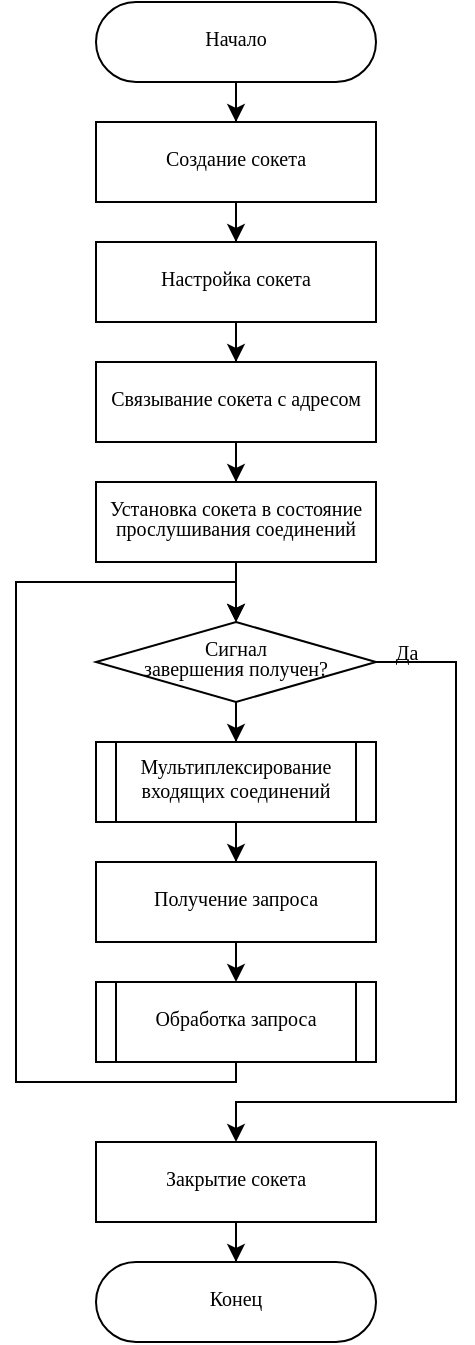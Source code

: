 <mxfile version="22.1.5" type="device" pages="2">
  <diagram name="server" id="3GZDw-Ux-R_MAB9z6OX-">
    <mxGraphModel dx="755" dy="418" grid="1" gridSize="10" guides="1" tooltips="1" connect="1" arrows="1" fold="1" page="1" pageScale="1" pageWidth="827" pageHeight="1169" math="0" shadow="0">
      <root>
        <mxCell id="0" />
        <mxCell id="1" parent="0" />
        <mxCell id="COaiIgmRQNt-t4b28p5L-15" style="edgeStyle=orthogonalEdgeStyle;rounded=0;orthogonalLoop=1;jettySize=auto;html=1;entryX=0.5;entryY=0;entryDx=0;entryDy=0;fontFamily=Times New Roman;fontSize=10;" parent="1" source="COaiIgmRQNt-t4b28p5L-1" target="COaiIgmRQNt-t4b28p5L-3" edge="1">
          <mxGeometry relative="1" as="geometry" />
        </mxCell>
        <mxCell id="COaiIgmRQNt-t4b28p5L-1" value="&lt;p style=&quot;line-height: 1; font-size: 10px;&quot;&gt;Начало&lt;/p&gt;" style="shape=stencil(vZXxboMgEMafhj9dUNwDLG57j6u9KimCQVbt2w9Bs6LVrZvOmJj7PvzdHZyRsKwpoUaSUAkVEvZKksSgrrgEo7QNrFN6OaU+bH0YjzE0NebGixfQHA4CvdMYrc7Y8qMZEFyWqLnpXfZG6Itd098sy5WUFsKVbALnxrcw4NK+SzsPG9Jfg6i2/AptB0ORXiXJ+8+xT8/7gOOd6g2xY/Wb17sdOKw43uvgNgPHv8eyzCpLw82yA+TnQqsPebxbzIkLkSvRf4fUP10ukjA6XOvN1NB/eDNjtCt1wa8uJ8eSrrJHBOh8kTBEeuLqaxgL0AVGFhSdBBTBbjYtYj2Xuwg63kRaGeg3Nci2Xq7g8qbj+H7BD3Q8JaR/6Jn+S88PnbKb3tkQOXVhcu3MKo3fjLT/LaxkXVzgUs8yONX/xpzwCQ==);whiteSpace=wrap;html=1;aspect=fixed;fontFamily=Times New Roman;fontSize=10;spacingBottom=4;" parent="1" vertex="1">
          <mxGeometry x="310" y="80" width="140" height="40" as="geometry" />
        </mxCell>
        <mxCell id="COaiIgmRQNt-t4b28p5L-2" value="&lt;p style=&quot;line-height: 1; font-size: 10px;&quot;&gt;Конец&lt;/p&gt;" style="shape=stencil(vZXxboMgEMafhj9dUNwDLG57j6u9KimCQVbt2w9Bs6LVrZvOmJj7PvzdHZyRsKwpoUaSUAkVEvZKksSgrrgEo7QNrFN6OaU+bH0YjzE0NebGixfQHA4CvdMYrc7Y8qMZEFyWqLnpXfZG6Itd098sy5WUFsKVbALnxrcw4NK+SzsPG9Jfg6i2/AptB0ORXiXJ+8+xT8/7gOOd6g2xY/Wb17sdOKw43uvgNgPHv8eyzCpLw82yA+TnQqsPebxbzIkLkSvRf4fUP10ukjA6XOvN1NB/eDNjtCt1wa8uJ8eSrrJHBOh8kTBEeuLqaxgL0AVGFhSdBBTBbjYtYj2Xuwg63kRaGeg3Nci2Xq7g8qbj+H7BD3Q8JaR/6Jn+S88PnbKb3tkQOXVhcu3MKo3fjLT/LaxkXVzgUs8yONX/xpzwCQ==);whiteSpace=wrap;html=1;aspect=fixed;fontFamily=Times New Roman;fontSize=10;spacingBottom=4;" parent="1" vertex="1">
          <mxGeometry x="310" y="710" width="140" height="40" as="geometry" />
        </mxCell>
        <mxCell id="COaiIgmRQNt-t4b28p5L-16" style="edgeStyle=orthogonalEdgeStyle;rounded=0;orthogonalLoop=1;jettySize=auto;html=1;entryX=0.5;entryY=0;entryDx=0;entryDy=0;fontFamily=Times New Roman;fontSize=10;" parent="1" source="COaiIgmRQNt-t4b28p5L-3" target="COaiIgmRQNt-t4b28p5L-4" edge="1">
          <mxGeometry relative="1" as="geometry" />
        </mxCell>
        <mxCell id="COaiIgmRQNt-t4b28p5L-3" value="&lt;p style=&quot;line-height: 1; font-size: 10px;&quot;&gt;Создание сокета&lt;/p&gt;" style="shape=stencil(tVTRboMwDPyavFYh2T5gYtt/pKlXotIkcrJ1/fuaGKQiBq0mQEjgu3B3Bhyh69SYCEJJb84g9LtQKmKwkBLdEdww9iK5vHBZDbVJEWxm8MegM/sWmEkZwwku7pB7CecbQJc7Vn8I+UZrulPXNnhPIi74NGLueBIzztOz8pfFevvrqIqkf4YM2IdkVKjP52V3r9sIVxvlHcsO6VfPu57wOHG11YdbTbj6v6yuCZn7uXW9N/Z0xPDtD3+G+XJta0MbkEq+Fi+htOyP5Wai6QZvQgw0dmO7PE4PRn/OmPCJd0FnGqZWA8KDN8G7yYLr7IJiPXEoKG99BbgB);whiteSpace=wrap;html=1;aspect=fixed;fontFamily=Times New Roman;fontSize=10;spacingBottom=4;" parent="1" vertex="1">
          <mxGeometry x="310" y="140" width="140" height="40" as="geometry" />
        </mxCell>
        <mxCell id="COaiIgmRQNt-t4b28p5L-17" style="edgeStyle=orthogonalEdgeStyle;rounded=0;orthogonalLoop=1;jettySize=auto;html=1;entryX=0.5;entryY=0;entryDx=0;entryDy=0;fontFamily=Times New Roman;fontSize=10;" parent="1" source="COaiIgmRQNt-t4b28p5L-4" target="COaiIgmRQNt-t4b28p5L-6" edge="1">
          <mxGeometry relative="1" as="geometry" />
        </mxCell>
        <mxCell id="COaiIgmRQNt-t4b28p5L-4" value="&lt;p style=&quot;line-height: 1; font-size: 10px;&quot;&gt;Настройка сокета&lt;/p&gt;" style="shape=stencil(tVTRboMwDPyavFYh2T5gYtt/pKlXotIkcrJ1/fuaGKQiBq0mQEjgu3B3Bhyh69SYCEJJb84g9LtQKmKwkBLdEdww9iK5vHBZDbVJEWxm8MegM/sWmEkZwwku7pB7CecbQJc7Vn8I+UZrulPXNnhPIi74NGLueBIzztOz8pfFevvrqIqkf4YM2IdkVKjP52V3r9sIVxvlHcsO6VfPu57wOHG11YdbTbj6v6yuCZn7uXW9N/Z0xPDtD3+G+XJta0MbkEq+Fi+htOyP5Wai6QZvQgw0dmO7PE4PRn/OmPCJd0FnGqZWA8KDN8G7yYLr7IJiPXEoKG99BbgB);whiteSpace=wrap;html=1;aspect=fixed;fontFamily=Times New Roman;fontSize=10;spacingBottom=4;" parent="1" vertex="1">
          <mxGeometry x="310" y="200" width="140" height="40" as="geometry" />
        </mxCell>
        <mxCell id="COaiIgmRQNt-t4b28p5L-18" style="edgeStyle=orthogonalEdgeStyle;rounded=0;orthogonalLoop=1;jettySize=auto;html=1;entryX=0.5;entryY=0;entryDx=0;entryDy=0;fontFamily=Times New Roman;fontSize=10;" parent="1" source="COaiIgmRQNt-t4b28p5L-6" target="COaiIgmRQNt-t4b28p5L-7" edge="1">
          <mxGeometry relative="1" as="geometry" />
        </mxCell>
        <mxCell id="COaiIgmRQNt-t4b28p5L-6" value="&lt;p style=&quot;line-height: 1; font-size: 10px;&quot;&gt;Связывание сокета с адресом&lt;/p&gt;" style="shape=stencil(tVTRboMwDPyavFYh2T5gYtt/pKlXotIkcrJ1/fuaGKQiBq0mQEjgu3B3Bhyh69SYCEJJb84g9LtQKmKwkBLdEdww9iK5vHBZDbVJEWxm8MegM/sWmEkZwwku7pB7CecbQJc7Vn8I+UZrulPXNnhPIi74NGLueBIzztOz8pfFevvrqIqkf4YM2IdkVKjP52V3r9sIVxvlHcsO6VfPu57wOHG11YdbTbj6v6yuCZn7uXW9N/Z0xPDtD3+G+XJta0MbkEq+Fi+htOyP5Wai6QZvQgw0dmO7PE4PRn/OmPCJd0FnGqZWA8KDN8G7yYLr7IJiPXEoKG99BbgB);whiteSpace=wrap;html=1;aspect=fixed;fontFamily=Times New Roman;fontSize=10;spacingBottom=4;" parent="1" vertex="1">
          <mxGeometry x="310" y="260" width="140" height="40" as="geometry" />
        </mxCell>
        <mxCell id="COaiIgmRQNt-t4b28p5L-20" style="edgeStyle=orthogonalEdgeStyle;rounded=0;orthogonalLoop=1;jettySize=auto;html=1;entryX=0.5;entryY=0;entryDx=0;entryDy=0;fontFamily=Times New Roman;fontSize=10;" parent="1" source="COaiIgmRQNt-t4b28p5L-7" target="COaiIgmRQNt-t4b28p5L-8" edge="1">
          <mxGeometry relative="1" as="geometry" />
        </mxCell>
        <mxCell id="COaiIgmRQNt-t4b28p5L-7" value="&lt;p style=&quot;line-height: 1; font-size: 10px;&quot;&gt;Установка сокета в состояние прослушивания соединений&lt;/p&gt;" style="shape=stencil(tVTRboMwDPyavFYh2T5gYtt/pKlXotIkcrJ1/fuaGKQiBq0mQEjgu3B3Bhyh69SYCEJJb84g9LtQKmKwkBLdEdww9iK5vHBZDbVJEWxm8MegM/sWmEkZwwku7pB7CecbQJc7Vn8I+UZrulPXNnhPIi74NGLueBIzztOz8pfFevvrqIqkf4YM2IdkVKjP52V3r9sIVxvlHcsO6VfPu57wOHG11YdbTbj6v6yuCZn7uXW9N/Z0xPDtD3+G+XJta0MbkEq+Fi+htOyP5Wai6QZvQgw0dmO7PE4PRn/OmPCJd0FnGqZWA8KDN8G7yYLr7IJiPXEoKG99BbgB);whiteSpace=wrap;html=1;aspect=fixed;fontFamily=Times New Roman;fontSize=10;spacingBottom=4;" parent="1" vertex="1">
          <mxGeometry x="310" y="320" width="140" height="40" as="geometry" />
        </mxCell>
        <mxCell id="COaiIgmRQNt-t4b28p5L-21" style="edgeStyle=orthogonalEdgeStyle;rounded=0;orthogonalLoop=1;jettySize=auto;html=1;entryX=0.5;entryY=0;entryDx=0;entryDy=0;fontFamily=Times New Roman;fontSize=10;" parent="1" source="COaiIgmRQNt-t4b28p5L-8" target="COaiIgmRQNt-t4b28p5L-10" edge="1">
          <mxGeometry relative="1" as="geometry" />
        </mxCell>
        <mxCell id="COaiIgmRQNt-t4b28p5L-22" style="edgeStyle=orthogonalEdgeStyle;rounded=0;orthogonalLoop=1;jettySize=auto;html=1;entryX=0.5;entryY=0;entryDx=0;entryDy=0;fontFamily=Times New Roman;fontSize=10;" parent="1" source="COaiIgmRQNt-t4b28p5L-8" target="COaiIgmRQNt-t4b28p5L-14" edge="1">
          <mxGeometry relative="1" as="geometry">
            <Array as="points">
              <mxPoint x="490" y="410" />
              <mxPoint x="490" y="630" />
              <mxPoint x="380" y="630" />
            </Array>
          </mxGeometry>
        </mxCell>
        <mxCell id="COaiIgmRQNt-t4b28p5L-8" value="&lt;p style=&quot;line-height: 1; font-size: 10px;&quot;&gt;Сигнал&lt;br style=&quot;font-size: 10px;&quot;&gt;завершения получен?&lt;/p&gt;" style="shape=stencil(tZTdboQgEIWfhtsGYZu9bmz7HixOK1kEA3S3ffsdAdu1/rQxakx0zuA3B0YgvPS1aIEwakQDhD8TxiqQyitr8BX1OokHmsJrCos+Fr4FGZJ4EU6Jk4aU8cHZM1xVFTJCmRqcCl2WvxD6hGO6m5fSGoMQLOkHmbs8woQy+C39TLBc/msQtchvIIDLJpNK2Ov/sQ+P+4CLnfwOsb37zf1uBx46LvZq3GbgYj2Wl6jM/dy8PAl5fnf2w1STZt6U1tJq6zBMz1iLME7ztTyZVnQbb5To0429wM8sj5P7aRrdE7Qyd4TvEyEj1jB+uTisQKwxIbX1sLCSqI8WM6ozHcTeWQd/tDYdjwtVZwfE0qMKUU2HeRRu);whiteSpace=wrap;html=1;aspect=fixed;fontFamily=Times New Roman;fontSize=10;spacingBottom=4;rounded=0;shadow=0;sketch=0;spacingLeft=20;spacingRight=20;" parent="1" vertex="1">
          <mxGeometry x="310" y="390" width="140" height="40" as="geometry" />
        </mxCell>
        <mxCell id="mNc7dXJnAxGOPjSWPB6e-1" style="edgeStyle=orthogonalEdgeStyle;rounded=0;orthogonalLoop=1;jettySize=auto;html=1;entryX=0.5;entryY=0;entryDx=0;entryDy=0;" edge="1" parent="1" source="COaiIgmRQNt-t4b28p5L-10" target="COaiIgmRQNt-t4b28p5L-11">
          <mxGeometry relative="1" as="geometry" />
        </mxCell>
        <mxCell id="COaiIgmRQNt-t4b28p5L-10" value="Мультиплексирование входящих соединений" style="shape=stencil(tVVRboQgED0Nvw1Ce4DGtvdg2Wkli0CA7ra37wiSrFHcdqvGxMx78uYN4yDhbeiEA8KoET0Q/kIYcx6ctxJCwACZLsOPNIeXHDYlFsGBjBk8C6/EQUNmQvT2BBd1jKOEMh14FQeWvxL6jO8MN2+lNQZFlDVhwlzxKCaUwbX0K4uN6b8nkUP9HiL40WRGCXv7vezD0z7CzU5+p7LF/eZ+txOeOm72atxmws39srxFpPZx8/Yg5OnD209zXDTzrrSWVluPYX6mXIRxOl7rxTgxDN6MKLQfxnZ9nG6Mfi0x4rPcCa0UjKVaDzd2Ip8m95fb2zNcNXWx3mXpoqCVqSus70nFBP+/C/4XG8utKVx1h9OyWYsSmn8fCfgB);whiteSpace=wrap;html=1;aspect=fixed;fontFamily=Times New Roman;fontSize=10;spacingBottom=4;rounded=0;shadow=0;sketch=0;spacingLeft=10;spacingRight=10;" parent="1" vertex="1">
          <mxGeometry x="310" y="450" width="140" height="40" as="geometry" />
        </mxCell>
        <mxCell id="mNc7dXJnAxGOPjSWPB6e-2" style="edgeStyle=orthogonalEdgeStyle;rounded=0;orthogonalLoop=1;jettySize=auto;html=1;exitX=0.5;exitY=1;exitDx=0;exitDy=0;entryX=0.5;entryY=0;entryDx=0;entryDy=0;" edge="1" parent="1" source="COaiIgmRQNt-t4b28p5L-11" target="COaiIgmRQNt-t4b28p5L-13">
          <mxGeometry relative="1" as="geometry" />
        </mxCell>
        <mxCell id="COaiIgmRQNt-t4b28p5L-11" value="&lt;p style=&quot;line-height: 1; font-size: 10px;&quot;&gt;Получение запроса&lt;/p&gt;" style="shape=stencil(tVTRboMwDPyavFYh2T5gYtt/pKlXotIkcrJ1/fuaGKQiBq0mQEjgu3B3Bhyh69SYCEJJb84g9LtQKmKwkBLdEdww9iK5vHBZDbVJEWxm8MegM/sWmEkZwwku7pB7CecbQJc7Vn8I+UZrulPXNnhPIi74NGLueBIzztOz8pfFevvrqIqkf4YM2IdkVKjP52V3r9sIVxvlHcsO6VfPu57wOHG11YdbTbj6v6yuCZn7uXW9N/Z0xPDtD3+G+XJta0MbkEq+Fi+htOyP5Wai6QZvQgw0dmO7PE4PRn/OmPCJd0FnGqZWA8KDN8G7yYLr7IJiPXEoKG99BbgB);whiteSpace=wrap;html=1;aspect=fixed;fontFamily=Times New Roman;fontSize=10;spacingBottom=4;" parent="1" vertex="1">
          <mxGeometry x="310" y="510" width="140" height="40" as="geometry" />
        </mxCell>
        <mxCell id="COaiIgmRQNt-t4b28p5L-24" style="edgeStyle=orthogonalEdgeStyle;rounded=0;orthogonalLoop=1;jettySize=auto;html=1;entryX=0.5;entryY=0;entryDx=0;entryDy=0;fontFamily=Times New Roman;fontSize=10;" parent="1" source="COaiIgmRQNt-t4b28p5L-13" target="COaiIgmRQNt-t4b28p5L-8" edge="1">
          <mxGeometry relative="1" as="geometry">
            <Array as="points">
              <mxPoint x="380" y="620" />
              <mxPoint x="270" y="620" />
              <mxPoint x="270" y="370" />
              <mxPoint x="380" y="370" />
            </Array>
          </mxGeometry>
        </mxCell>
        <mxCell id="COaiIgmRQNt-t4b28p5L-13" value="Обработка запроса" style="shape=stencil(tVVRboQgED0Nvw1Ce4DGtvdg2Wkli0CA7ra37wiSrFHcdqvGxMx78uYN4yDhbeiEA8KoET0Q/kIYcx6ctxJCwACZLsOPNIeXHDYlFsGBjBk8C6/EQUNmQvT2BBd1jKOEMh14FQeWvxL6jO8MN2+lNQZFlDVhwlzxKCaUwbX0K4uN6b8nkUP9HiL40WRGCXv7vezD0z7CzU5+p7LF/eZ+txOeOm72atxmws39srxFpPZx8/Yg5OnD209zXDTzrrSWVluPYX6mXIRxOl7rxTgxDN6MKLQfxnZ9nG6Mfi0x4rPcCa0UjKVaDzd2Ip8m95fb2zNcNXWx3mXpoqCVqSus70nFBP+/C/4XG8utKVx1h9OyWYsSmn8fCfgB);whiteSpace=wrap;html=1;aspect=fixed;fontFamily=Times New Roman;fontSize=10;spacingBottom=4;rounded=0;shadow=0;sketch=0;spacingLeft=10;spacingRight=10;" parent="1" vertex="1">
          <mxGeometry x="310" y="570" width="140" height="40" as="geometry" />
        </mxCell>
        <mxCell id="COaiIgmRQNt-t4b28p5L-25" style="edgeStyle=orthogonalEdgeStyle;rounded=0;orthogonalLoop=1;jettySize=auto;html=1;entryX=0.5;entryY=0;entryDx=0;entryDy=0;" parent="1" source="COaiIgmRQNt-t4b28p5L-14" target="COaiIgmRQNt-t4b28p5L-2" edge="1">
          <mxGeometry relative="1" as="geometry" />
        </mxCell>
        <mxCell id="COaiIgmRQNt-t4b28p5L-14" value="&lt;p style=&quot;line-height: 1; font-size: 10px;&quot;&gt;Закрытие сокета&lt;/p&gt;" style="shape=stencil(tVTRboMwDPyavFYh2T5gYtt/pKlXotIkcrJ1/fuaGKQiBq0mQEjgu3B3Bhyh69SYCEJJb84g9LtQKmKwkBLdEdww9iK5vHBZDbVJEWxm8MegM/sWmEkZwwku7pB7CecbQJc7Vn8I+UZrulPXNnhPIi74NGLueBIzztOz8pfFevvrqIqkf4YM2IdkVKjP52V3r9sIVxvlHcsO6VfPu57wOHG11YdbTbj6v6yuCZn7uXW9N/Z0xPDtD3+G+XJta0MbkEq+Fi+htOyP5Wai6QZvQgw0dmO7PE4PRn/OmPCJd0FnGqZWA8KDN8G7yYLr7IJiPXEoKG99BbgB);whiteSpace=wrap;html=1;aspect=fixed;fontFamily=Times New Roman;fontSize=10;spacingBottom=4;" parent="1" vertex="1">
          <mxGeometry x="310" y="650" width="140" height="40" as="geometry" />
        </mxCell>
        <mxCell id="oUdLOApxcm5ZSgGZgs_w-1" value="Да" style="text;html=1;align=center;verticalAlign=middle;resizable=0;points=[];autosize=1;strokeColor=none;fillColor=none;fontFamily=Times New Roman;fontSize=10;" parent="1" vertex="1">
          <mxGeometry x="450" y="390" width="30" height="30" as="geometry" />
        </mxCell>
      </root>
    </mxGraphModel>
  </diagram>
  <diagram name="thread pool" id="sEx9xZPWrUwy6MQ-hQL-">
    <mxGraphModel dx="755" dy="418" grid="1" gridSize="10" guides="1" tooltips="1" connect="1" arrows="1" fold="1" page="1" pageScale="1" pageWidth="827" pageHeight="1169" math="0" shadow="0">
      <root>
        <mxCell id="naZjAqGINGSBvOufe_KD-0" />
        <mxCell id="naZjAqGINGSBvOufe_KD-1" parent="naZjAqGINGSBvOufe_KD-0" />
        <mxCell id="naZjAqGINGSBvOufe_KD-2" style="edgeStyle=orthogonalEdgeStyle;rounded=0;orthogonalLoop=1;jettySize=auto;html=1;entryX=0.5;entryY=0;entryDx=0;entryDy=0;fontFamily=Times New Roman;fontSize=10;" edge="1" parent="naZjAqGINGSBvOufe_KD-1" source="naZjAqGINGSBvOufe_KD-3" target="naZjAqGINGSBvOufe_KD-6">
          <mxGeometry relative="1" as="geometry" />
        </mxCell>
        <mxCell id="naZjAqGINGSBvOufe_KD-3" value="&lt;p style=&quot;line-height: 1; font-size: 10px;&quot;&gt;Начало&lt;/p&gt;" style="shape=stencil(vZXxboMgEMafhj9dUNwDLG57j6u9KimCQVbt2w9Bs6LVrZvOmJj7PvzdHZyRsKwpoUaSUAkVEvZKksSgrrgEo7QNrFN6OaU+bH0YjzE0NebGixfQHA4CvdMYrc7Y8qMZEFyWqLnpXfZG6Itd098sy5WUFsKVbALnxrcw4NK+SzsPG9Jfg6i2/AptB0ORXiXJ+8+xT8/7gOOd6g2xY/Wb17sdOKw43uvgNgPHv8eyzCpLw82yA+TnQqsPebxbzIkLkSvRf4fUP10ukjA6XOvN1NB/eDNjtCt1wa8uJ8eSrrJHBOh8kTBEeuLqaxgL0AVGFhSdBBTBbjYtYj2Xuwg63kRaGeg3Nci2Xq7g8qbj+H7BD3Q8JaR/6Jn+S88PnbKb3tkQOXVhcu3MKo3fjLT/LaxkXVzgUs8yONX/xpzwCQ==);whiteSpace=wrap;html=1;aspect=fixed;fontFamily=Times New Roman;fontSize=10;spacingBottom=4;" vertex="1" parent="naZjAqGINGSBvOufe_KD-1">
          <mxGeometry x="310" y="70" width="140" height="40" as="geometry" />
        </mxCell>
        <mxCell id="naZjAqGINGSBvOufe_KD-4" value="&lt;p style=&quot;line-height: 1; font-size: 10px;&quot;&gt;Конец&lt;/p&gt;" style="shape=stencil(vZXxboMgEMafhj9dUNwDLG57j6u9KimCQVbt2w9Bs6LVrZvOmJj7PvzdHZyRsKwpoUaSUAkVEvZKksSgrrgEo7QNrFN6OaU+bH0YjzE0NebGixfQHA4CvdMYrc7Y8qMZEFyWqLnpXfZG6Itd098sy5WUFsKVbALnxrcw4NK+SzsPG9Jfg6i2/AptB0ORXiXJ+8+xT8/7gOOd6g2xY/Wb17sdOKw43uvgNgPHv8eyzCpLw82yA+TnQqsPebxbzIkLkSvRf4fUP10ukjA6XOvN1NB/eDNjtCt1wa8uJ8eSrrJHBOh8kTBEeuLqaxgL0AVGFhSdBBTBbjYtYj2Xuwg63kRaGeg3Nci2Xq7g8qbj+H7BD3Q8JaR/6Jn+S88PnbKb3tkQOXVhcu3MKo3fjLT/LaxkXVzgUs8yONX/xpzwCQ==);whiteSpace=wrap;html=1;aspect=fixed;fontFamily=Times New Roman;fontSize=10;spacingBottom=4;" vertex="1" parent="naZjAqGINGSBvOufe_KD-1">
          <mxGeometry x="310" y="640" width="140" height="40" as="geometry" />
        </mxCell>
        <mxCell id="naZjAqGINGSBvOufe_KD-5" style="edgeStyle=orthogonalEdgeStyle;rounded=0;orthogonalLoop=1;jettySize=auto;html=1;entryX=0.5;entryY=0;entryDx=0;entryDy=0;fontFamily=Times New Roman;fontSize=10;" edge="1" parent="naZjAqGINGSBvOufe_KD-1" source="naZjAqGINGSBvOufe_KD-6" target="JcJC_xvrUhSYBfCJ2BMw-5">
          <mxGeometry relative="1" as="geometry">
            <mxPoint x="380" y="200" as="targetPoint" />
          </mxGeometry>
        </mxCell>
        <mxCell id="naZjAqGINGSBvOufe_KD-6" value="&lt;p style=&quot;line-height: 1; font-size: 10px;&quot;&gt;Создание потоков&lt;/p&gt;" style="shape=stencil(tVTRboMwDPyavFYh2T5gYtt/pKlXotIkcrJ1/fuaGKQiBq0mQEjgu3B3Bhyh69SYCEJJb84g9LtQKmKwkBLdEdww9iK5vHBZDbVJEWxm8MegM/sWmEkZwwku7pB7CecbQJc7Vn8I+UZrulPXNnhPIi74NGLueBIzztOz8pfFevvrqIqkf4YM2IdkVKjP52V3r9sIVxvlHcsO6VfPu57wOHG11YdbTbj6v6yuCZn7uXW9N/Z0xPDtD3+G+XJta0MbkEq+Fi+htOyP5Wai6QZvQgw0dmO7PE4PRn/OmPCJd0FnGqZWA8KDN8G7yYLr7IJiPXEoKG99BbgB);whiteSpace=wrap;html=1;aspect=fixed;fontFamily=Times New Roman;fontSize=10;spacingBottom=4;" vertex="1" parent="naZjAqGINGSBvOufe_KD-1">
          <mxGeometry x="310" y="130" width="140" height="40" as="geometry" />
        </mxCell>
        <mxCell id="naZjAqGINGSBvOufe_KD-7" style="edgeStyle=orthogonalEdgeStyle;rounded=0;orthogonalLoop=1;jettySize=auto;html=1;entryX=0.5;entryY=0;entryDx=0;entryDy=0;fontFamily=Times New Roman;fontSize=10;exitX=0.5;exitY=1;exitDx=0;exitDy=0;" edge="1" parent="naZjAqGINGSBvOufe_KD-1" source="JcJC_xvrUhSYBfCJ2BMw-8" target="naZjAqGINGSBvOufe_KD-10">
          <mxGeometry relative="1" as="geometry">
            <mxPoint x="640.029" y="320" as="sourcePoint" />
          </mxGeometry>
        </mxCell>
        <mxCell id="naZjAqGINGSBvOufe_KD-9" style="edgeStyle=orthogonalEdgeStyle;rounded=0;orthogonalLoop=1;jettySize=auto;html=1;entryX=0.5;entryY=0;entryDx=0;entryDy=0;fontFamily=Times New Roman;fontSize=10;" edge="1" parent="naZjAqGINGSBvOufe_KD-1" source="naZjAqGINGSBvOufe_KD-10" target="naZjAqGINGSBvOufe_KD-12">
          <mxGeometry relative="1" as="geometry" />
        </mxCell>
        <mxCell id="naZjAqGINGSBvOufe_KD-10" value="&lt;p style=&quot;line-height: 1; font-size: 10px;&quot;&gt;Ожидание свободного потока в пуле&lt;/p&gt;" style="shape=stencil(tVTRboMwDPyavFYh2T5gYtt/pKlXotIkcrJ1/fuaGKQiBq0mQEjgu3B3Bhyh69SYCEJJb84g9LtQKmKwkBLdEdww9iK5vHBZDbVJEWxm8MegM/sWmEkZwwku7pB7CecbQJc7Vn8I+UZrulPXNnhPIi74NGLueBIzztOz8pfFevvrqIqkf4YM2IdkVKjP52V3r9sIVxvlHcsO6VfPu57wOHG11YdbTbj6v6yuCZn7uXW9N/Z0xPDtD3+G+XJta0MbkEq+Fi+htOyP5Wai6QZvQgw0dmO7PE4PRn/OmPCJd0FnGqZWA8KDN8G7yYLr7IJiPXEoKG99BbgB);whiteSpace=wrap;html=1;aspect=fixed;fontFamily=Times New Roman;fontSize=10;spacingBottom=4;" vertex="1" parent="naZjAqGINGSBvOufe_KD-1">
          <mxGeometry x="310" y="320" width="140" height="40" as="geometry" />
        </mxCell>
        <mxCell id="JcJC_xvrUhSYBfCJ2BMw-1" style="edgeStyle=orthogonalEdgeStyle;rounded=0;orthogonalLoop=1;jettySize=auto;html=1;entryX=0.5;entryY=0;entryDx=0;entryDy=0;" edge="1" parent="naZjAqGINGSBvOufe_KD-1" source="naZjAqGINGSBvOufe_KD-12" target="Z7E1f2czhJ1i8Rm0ZvFA-0">
          <mxGeometry relative="1" as="geometry">
            <mxPoint x="380" y="440" as="targetPoint" />
          </mxGeometry>
        </mxCell>
        <mxCell id="naZjAqGINGSBvOufe_KD-12" value="&lt;p style=&quot;line-height: 1; font-size: 10px;&quot;&gt;Извлечение свободного потока из пула&lt;/p&gt;" style="shape=stencil(tVTRboMwDPyavFYh2T5gYtt/pKlXotIkcrJ1/fuaGKQiBq0mQEjgu3B3Bhyh69SYCEJJb84g9LtQKmKwkBLdEdww9iK5vHBZDbVJEWxm8MegM/sWmEkZwwku7pB7CecbQJc7Vn8I+UZrulPXNnhPIi74NGLueBIzztOz8pfFevvrqIqkf4YM2IdkVKjP52V3r9sIVxvlHcsO6VfPu57wOHG11YdbTbj6v6yuCZn7uXW9N/Z0xPDtD3+G+XJta0MbkEq+Fi+htOyP5Wai6QZvQgw0dmO7PE4PRn/OmPCJd0FnGqZWA8KDN8G7yYLr7IJiPXEoKG99BbgB);whiteSpace=wrap;html=1;aspect=fixed;fontFamily=Times New Roman;fontSize=10;spacingBottom=4;" vertex="1" parent="naZjAqGINGSBvOufe_KD-1">
          <mxGeometry x="310" y="380" width="140" height="40" as="geometry" />
        </mxCell>
        <mxCell id="JcJC_xvrUhSYBfCJ2BMw-4" style="edgeStyle=orthogonalEdgeStyle;rounded=0;orthogonalLoop=1;jettySize=auto;html=1;entryX=0.5;entryY=0;entryDx=0;entryDy=0;exitX=0.5;exitY=1;exitDx=0;exitDy=0;" edge="1" parent="naZjAqGINGSBvOufe_KD-1" source="Z7E1f2czhJ1i8Rm0ZvFA-0" target="JcJC_xvrUhSYBfCJ2BMw-2">
          <mxGeometry relative="1" as="geometry">
            <mxPoint x="380.029" y="480" as="sourcePoint" />
          </mxGeometry>
        </mxCell>
        <mxCell id="JcJC_xvrUhSYBfCJ2BMw-9" style="edgeStyle=orthogonalEdgeStyle;rounded=0;orthogonalLoop=1;jettySize=auto;html=1;entryX=0.5;entryY=0;entryDx=0;entryDy=0;" edge="1" parent="naZjAqGINGSBvOufe_KD-1" source="JcJC_xvrUhSYBfCJ2BMw-2" target="JcJC_xvrUhSYBfCJ2BMw-5">
          <mxGeometry relative="1" as="geometry">
            <Array as="points">
              <mxPoint x="380" y="550" />
              <mxPoint x="270" y="550" />
              <mxPoint x="270" y="180" />
              <mxPoint x="380" y="180" />
            </Array>
          </mxGeometry>
        </mxCell>
        <mxCell id="JcJC_xvrUhSYBfCJ2BMw-2" value="&lt;p style=&quot;line-height: 1; font-size: 10px;&quot;&gt;Возвращение потока в пул&lt;/p&gt;" style="shape=stencil(tVTRboMwDPyavFYh2T5gYtt/pKlXotIkcrJ1/fuaGKQiBq0mQEjgu3B3Bhyh69SYCEJJb84g9LtQKmKwkBLdEdww9iK5vHBZDbVJEWxm8MegM/sWmEkZwwku7pB7CecbQJc7Vn8I+UZrulPXNnhPIi74NGLueBIzztOz8pfFevvrqIqkf4YM2IdkVKjP52V3r9sIVxvlHcsO6VfPu57wOHG11YdbTbj6v6yuCZn7uXW9N/Z0xPDtD3+G+XJta0MbkEq+Fi+htOyP5Wai6QZvQgw0dmO7PE4PRn/OmPCJd0FnGqZWA8KDN8G7yYLr7IJiPXEoKG99BbgB);whiteSpace=wrap;html=1;aspect=fixed;fontFamily=Times New Roman;fontSize=10;spacingBottom=4;" vertex="1" parent="naZjAqGINGSBvOufe_KD-1">
          <mxGeometry x="310" y="500" width="140" height="40" as="geometry" />
        </mxCell>
        <mxCell id="JcJC_xvrUhSYBfCJ2BMw-7" style="edgeStyle=orthogonalEdgeStyle;rounded=0;orthogonalLoop=1;jettySize=auto;html=1;entryX=0.5;entryY=0;entryDx=0;entryDy=0;" edge="1" parent="naZjAqGINGSBvOufe_KD-1" source="JcJC_xvrUhSYBfCJ2BMw-5" target="JcJC_xvrUhSYBfCJ2BMw-8">
          <mxGeometry relative="1" as="geometry">
            <mxPoint x="380" y="260" as="targetPoint" />
          </mxGeometry>
        </mxCell>
        <mxCell id="JcJC_xvrUhSYBfCJ2BMw-11" style="edgeStyle=orthogonalEdgeStyle;rounded=0;orthogonalLoop=1;jettySize=auto;html=1;entryX=0.5;entryY=0;entryDx=0;entryDy=0;" edge="1" parent="naZjAqGINGSBvOufe_KD-1" source="JcJC_xvrUhSYBfCJ2BMw-5" target="JcJC_xvrUhSYBfCJ2BMw-10">
          <mxGeometry relative="1" as="geometry">
            <Array as="points">
              <mxPoint x="490" y="220" />
              <mxPoint x="490" y="560" />
              <mxPoint x="380" y="560" />
            </Array>
          </mxGeometry>
        </mxCell>
        <mxCell id="JcJC_xvrUhSYBfCJ2BMw-5" value="&lt;p style=&quot;line-height: 1&quot;&gt;Сигнал&lt;br&gt;завершения получен?&lt;/p&gt;" style="shape=stencil(tZTdboQgEIWfhtsGYZu9bmz7HixOK1kEA3S3ffsdAdu1/rQxakx0zuA3B0YgvPS1aIEwakQDhD8TxiqQyitr8BX1OokHmsJrCos+Fr4FGZJ4EU6Jk4aU8cHZM1xVFTJCmRqcCl2WvxD6hGO6m5fSGoMQLOkHmbs8woQy+C39TLBc/msQtchvIIDLJpNK2Ov/sQ+P+4CLnfwOsb37zf1uBx46LvZq3GbgYj2Wl6jM/dy8PAl5fnf2w1STZt6U1tJq6zBMz1iLME7ztTyZVnQbb5To0429wM8sj5P7aRrdE7Qyd4TvEyEj1jB+uTisQKwxIbX1sLCSqI8WM6ozHcTeWQd/tDYdjwtVZwfE0qMKUU2HeRRu);whiteSpace=wrap;html=1;aspect=fixed;fontFamily=Times New Roman;fontSize=10;spacingBottom=4;rounded=0;shadow=0;sketch=0;spacingLeft=20;spacingRight=20;" vertex="1" parent="naZjAqGINGSBvOufe_KD-1">
          <mxGeometry x="310" y="200" width="140" height="40" as="geometry" />
        </mxCell>
        <mxCell id="JcJC_xvrUhSYBfCJ2BMw-8" value="&lt;p style=&quot;line-height: 1; font-size: 10px;&quot;&gt;Ожидание задания для выполнения&lt;/p&gt;" style="shape=stencil(tVTRboMwDPyavFYh2T5gYtt/pKlXotIkcrJ1/fuaGKQiBq0mQEjgu3B3Bhyh69SYCEJJb84g9LtQKmKwkBLdEdww9iK5vHBZDbVJEWxm8MegM/sWmEkZwwku7pB7CecbQJc7Vn8I+UZrulPXNnhPIi74NGLueBIzztOz8pfFevvrqIqkf4YM2IdkVKjP52V3r9sIVxvlHcsO6VfPu57wOHG11YdbTbj6v6yuCZn7uXW9N/Z0xPDtD3+G+XJta0MbkEq+Fi+htOyP5Wai6QZvQgw0dmO7PE4PRn/OmPCJd0FnGqZWA8KDN8G7yYLr7IJiPXEoKG99BbgB);whiteSpace=wrap;html=1;aspect=fixed;fontFamily=Times New Roman;fontSize=10;spacingBottom=4;" vertex="1" parent="naZjAqGINGSBvOufe_KD-1">
          <mxGeometry x="310" y="260" width="140" height="40" as="geometry" />
        </mxCell>
        <mxCell id="JcJC_xvrUhSYBfCJ2BMw-12" style="edgeStyle=orthogonalEdgeStyle;rounded=0;orthogonalLoop=1;jettySize=auto;html=1;entryX=0.5;entryY=0;entryDx=0;entryDy=0;" edge="1" parent="naZjAqGINGSBvOufe_KD-1" source="JcJC_xvrUhSYBfCJ2BMw-10" target="naZjAqGINGSBvOufe_KD-4">
          <mxGeometry relative="1" as="geometry" />
        </mxCell>
        <mxCell id="JcJC_xvrUhSYBfCJ2BMw-10" value="&lt;p style=&quot;line-height: 1; font-size: 10px;&quot;&gt;Остановка потоков пула&lt;/p&gt;" style="shape=stencil(tVTRboMwDPyavFYh2T5gYtt/pKlXotIkcrJ1/fuaGKQiBq0mQEjgu3B3Bhyh69SYCEJJb84g9LtQKmKwkBLdEdww9iK5vHBZDbVJEWxm8MegM/sWmEkZwwku7pB7CecbQJc7Vn8I+UZrulPXNnhPIi74NGLueBIzztOz8pfFevvrqIqkf4YM2IdkVKjP52V3r9sIVxvlHcsO6VfPu57wOHG11YdbTbj6v6yuCZn7uXW9N/Z0xPDtD3+G+XJta0MbkEq+Fi+htOyP5Wai6QZvQgw0dmO7PE4PRn/OmPCJd0FnGqZWA8KDN8G7yYLr7IJiPXEoKG99BbgB);whiteSpace=wrap;html=1;aspect=fixed;fontFamily=Times New Roman;fontSize=10;spacingBottom=4;" vertex="1" parent="naZjAqGINGSBvOufe_KD-1">
          <mxGeometry x="310" y="580" width="140" height="40" as="geometry" />
        </mxCell>
        <mxCell id="JcJC_xvrUhSYBfCJ2BMw-13" value="Да" style="text;html=1;align=center;verticalAlign=middle;resizable=0;points=[];autosize=1;strokeColor=none;fillColor=none;fontFamily=Times New Roman;fontSize=10;" vertex="1" parent="naZjAqGINGSBvOufe_KD-1">
          <mxGeometry x="450" y="200" width="30" height="30" as="geometry" />
        </mxCell>
        <mxCell id="Z7E1f2czhJ1i8Rm0ZvFA-0" value="Выполнение задания&lt;br&gt;в отдельном потоке" style="shape=stencil(tVVRboQgED0Nvw1Ce4DGtvdg2Wkli0CA7ra37wiSrFHcdqvGxMx78uYN4yDhbeiEA8KoET0Q/kIYcx6ctxJCwACZLsOPNIeXHDYlFsGBjBk8C6/EQUNmQvT2BBd1jKOEMh14FQeWvxL6jO8MN2+lNQZFlDVhwlzxKCaUwbX0K4uN6b8nkUP9HiL40WRGCXv7vezD0z7CzU5+p7LF/eZ+txOeOm72atxmws39srxFpPZx8/Yg5OnD209zXDTzrrSWVluPYX6mXIRxOl7rxTgxDN6MKLQfxnZ9nG6Mfi0x4rPcCa0UjKVaDzd2Ip8m95fb2zNcNXWx3mXpoqCVqSus70nFBP+/C/4XG8utKVx1h9OyWYsSmn8fCfgB);whiteSpace=wrap;html=1;aspect=fixed;fontFamily=Times New Roman;fontSize=10;spacingBottom=4;rounded=0;shadow=0;sketch=0;spacingLeft=10;spacingRight=10;" vertex="1" parent="naZjAqGINGSBvOufe_KD-1">
          <mxGeometry x="310" y="440" width="140" height="40" as="geometry" />
        </mxCell>
      </root>
    </mxGraphModel>
  </diagram>
</mxfile>

